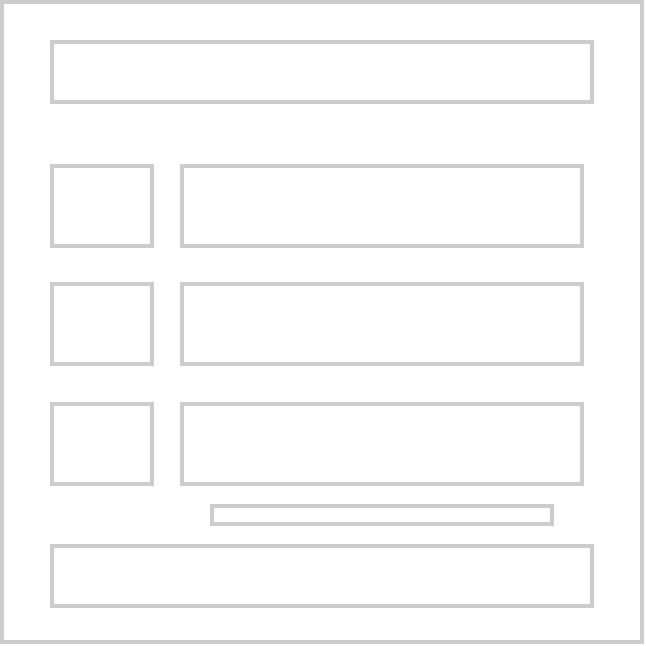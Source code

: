 <mxfile version="24.6.4" type="device">
  <diagram name="Page-1" id="-cg-gm1jirFW4CoujBPg">
    <mxGraphModel dx="880" dy="468" grid="1" gridSize="10" guides="1" tooltips="1" connect="1" arrows="1" fold="1" page="1" pageScale="1" pageWidth="850" pageHeight="1100" math="0" shadow="0">
      <root>
        <mxCell id="0" />
        <mxCell id="1" parent="0" />
        <mxCell id="Ef0W2XgkII1bM6DdOMy7-1" value="" style="whiteSpace=wrap;html=1;aspect=fixed;strokeColor=#CCCCCC;strokeWidth=2;" vertex="1" parent="1">
          <mxGeometry x="200" y="40" width="320" height="320" as="geometry" />
        </mxCell>
        <mxCell id="Ef0W2XgkII1bM6DdOMy7-2" value="" style="rounded=0;whiteSpace=wrap;html=1;strokeWidth=2;strokeColor=#CCCCCC;" vertex="1" parent="1">
          <mxGeometry x="225" y="60" width="270" height="30" as="geometry" />
        </mxCell>
        <mxCell id="Ef0W2XgkII1bM6DdOMy7-3" value="" style="rounded=0;whiteSpace=wrap;html=1;strokeWidth=2;strokeColor=#CCCCCC;" vertex="1" parent="1">
          <mxGeometry x="225" y="312" width="270" height="30" as="geometry" />
        </mxCell>
        <mxCell id="Ef0W2XgkII1bM6DdOMy7-4" value="" style="rounded=0;whiteSpace=wrap;html=1;strokeWidth=2;strokeColor=#CCCCCC;" vertex="1" parent="1">
          <mxGeometry x="225" y="122" width="50" height="40" as="geometry" />
        </mxCell>
        <mxCell id="Ef0W2XgkII1bM6DdOMy7-5" value="" style="rounded=0;whiteSpace=wrap;html=1;strokeWidth=2;strokeColor=#CCCCCC;" vertex="1" parent="1">
          <mxGeometry x="225" y="181" width="50" height="40" as="geometry" />
        </mxCell>
        <mxCell id="Ef0W2XgkII1bM6DdOMy7-6" value="" style="rounded=0;whiteSpace=wrap;html=1;strokeWidth=2;strokeColor=#CCCCCC;" vertex="1" parent="1">
          <mxGeometry x="225" y="241" width="50" height="40" as="geometry" />
        </mxCell>
        <mxCell id="Ef0W2XgkII1bM6DdOMy7-7" value="" style="rounded=0;whiteSpace=wrap;html=1;strokeWidth=2;strokeColor=#CCCCCC;" vertex="1" parent="1">
          <mxGeometry x="290" y="122" width="200" height="40" as="geometry" />
        </mxCell>
        <mxCell id="Ef0W2XgkII1bM6DdOMy7-8" value="" style="rounded=0;whiteSpace=wrap;html=1;strokeWidth=2;strokeColor=#CCCCCC;" vertex="1" parent="1">
          <mxGeometry x="290" y="181" width="200" height="40" as="geometry" />
        </mxCell>
        <mxCell id="Ef0W2XgkII1bM6DdOMy7-9" value="" style="rounded=0;whiteSpace=wrap;html=1;strokeWidth=2;strokeColor=#CCCCCC;" vertex="1" parent="1">
          <mxGeometry x="290" y="241" width="200" height="40" as="geometry" />
        </mxCell>
        <mxCell id="Ef0W2XgkII1bM6DdOMy7-10" value="" style="rounded=0;whiteSpace=wrap;html=1;strokeWidth=2;strokeColor=#CCCCCC;" vertex="1" parent="1">
          <mxGeometry x="305" y="292" width="170" height="9" as="geometry" />
        </mxCell>
      </root>
    </mxGraphModel>
  </diagram>
</mxfile>
